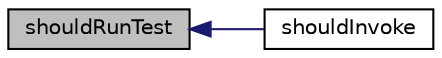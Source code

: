 digraph "shouldRunTest"
{
  edge [fontname="Helvetica",fontsize="10",labelfontname="Helvetica",labelfontsize="10"];
  node [fontname="Helvetica",fontsize="10",shape=record];
  rankdir="LR";
  Node1 [label="shouldRunTest",height=0.2,width=0.4,color="black", fillcolor="grey75", style="filled" fontcolor="black"];
  Node1 -> Node2 [dir="back",color="midnightblue",fontsize="10",style="solid",fontname="Helvetica"];
  Node2 [label="shouldInvoke",height=0.2,width=0.4,color="black", fillcolor="white", style="filled",URL="$class_selective_reporter.html#adee89280914d9f99ef014aef44562a3f"];
}
